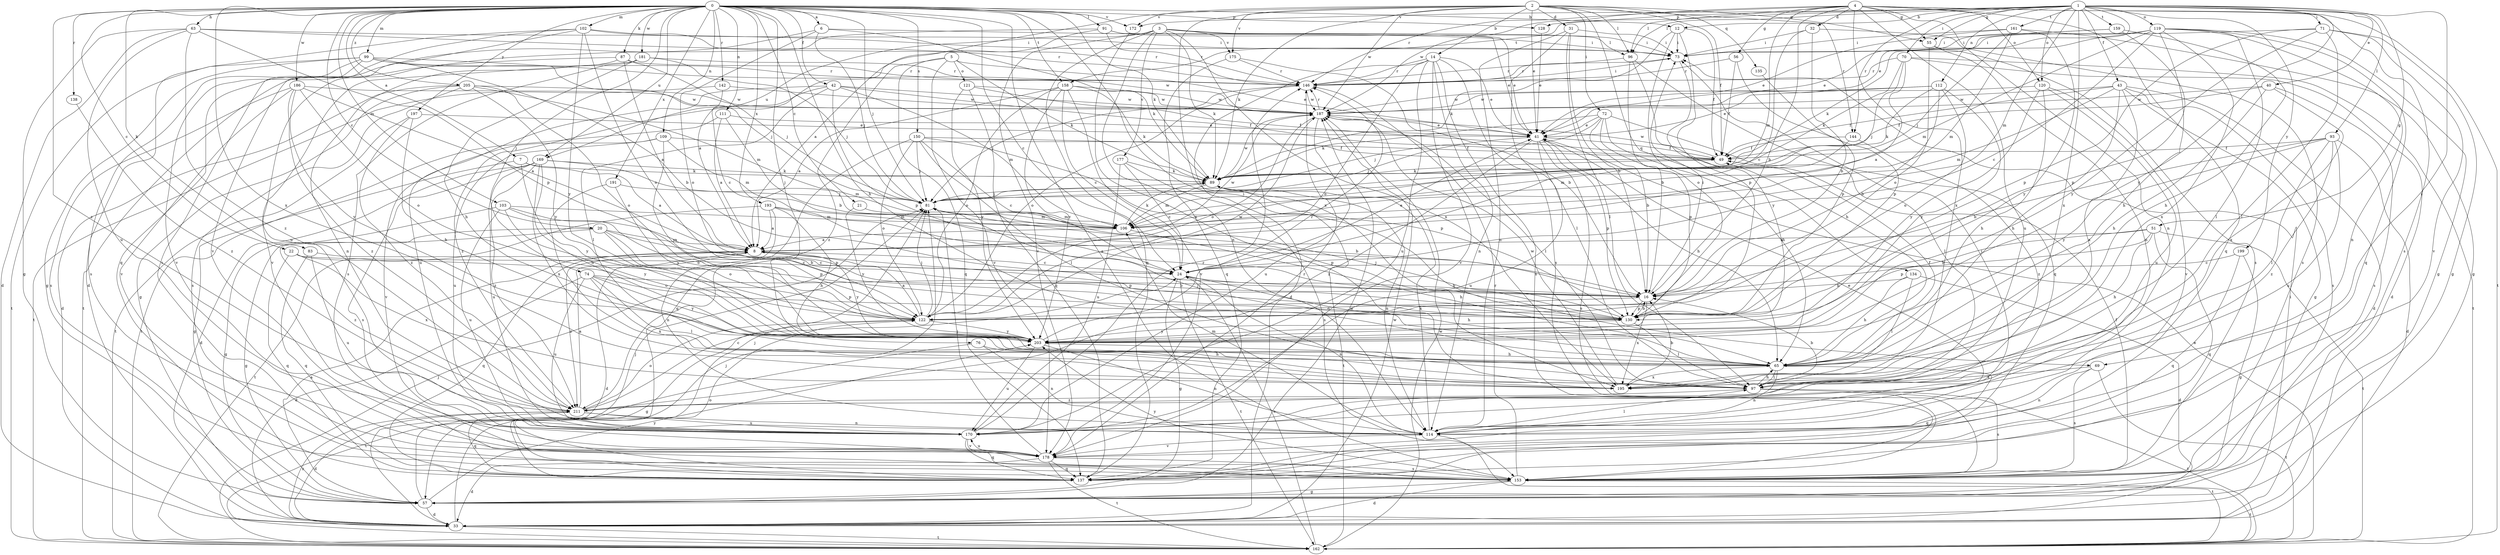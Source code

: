 strict digraph  {
0;
1;
2;
3;
4;
5;
6;
7;
8;
12;
14;
16;
20;
21;
22;
24;
31;
32;
33;
40;
41;
42;
43;
49;
51;
55;
56;
57;
63;
65;
69;
70;
71;
72;
73;
74;
76;
81;
83;
87;
89;
91;
93;
96;
97;
99;
102;
103;
106;
109;
111;
112;
114;
119;
120;
121;
122;
128;
130;
134;
135;
137;
138;
142;
144;
146;
150;
153;
158;
159;
161;
162;
169;
170;
172;
175;
177;
178;
181;
186;
187;
191;
193;
195;
197;
199;
203;
205;
211;
0 -> 6  [label=a];
0 -> 7  [label=a];
0 -> 12  [label=b];
0 -> 20  [label=c];
0 -> 21  [label=c];
0 -> 22  [label=c];
0 -> 24  [label=c];
0 -> 42  [label=f];
0 -> 63  [label=h];
0 -> 65  [label=h];
0 -> 69  [label=i];
0 -> 74  [label=j];
0 -> 76  [label=j];
0 -> 81  [label=j];
0 -> 83  [label=k];
0 -> 87  [label=k];
0 -> 89  [label=k];
0 -> 91  [label=l];
0 -> 99  [label=m];
0 -> 102  [label=m];
0 -> 103  [label=m];
0 -> 109  [label=n];
0 -> 111  [label=n];
0 -> 128  [label=p];
0 -> 138  [label=r];
0 -> 142  [label=r];
0 -> 150  [label=s];
0 -> 153  [label=s];
0 -> 158  [label=t];
0 -> 169  [label=u];
0 -> 172  [label=v];
0 -> 181  [label=w];
0 -> 186  [label=w];
0 -> 191  [label=x];
0 -> 193  [label=x];
0 -> 195  [label=x];
0 -> 197  [label=y];
0 -> 205  [label=z];
0 -> 211  [label=z];
1 -> 12  [label=b];
1 -> 40  [label=e];
1 -> 41  [label=e];
1 -> 43  [label=f];
1 -> 51  [label=g];
1 -> 55  [label=g];
1 -> 69  [label=i];
1 -> 70  [label=i];
1 -> 71  [label=i];
1 -> 93  [label=l];
1 -> 96  [label=l];
1 -> 106  [label=m];
1 -> 112  [label=n];
1 -> 119  [label=o];
1 -> 120  [label=o];
1 -> 128  [label=p];
1 -> 144  [label=r];
1 -> 158  [label=t];
1 -> 159  [label=t];
1 -> 161  [label=t];
1 -> 172  [label=v];
1 -> 195  [label=x];
1 -> 199  [label=y];
1 -> 203  [label=y];
2 -> 8  [label=a];
2 -> 14  [label=b];
2 -> 31  [label=d];
2 -> 41  [label=e];
2 -> 49  [label=f];
2 -> 55  [label=g];
2 -> 72  [label=i];
2 -> 89  [label=k];
2 -> 96  [label=l];
2 -> 134  [label=q];
2 -> 135  [label=q];
2 -> 144  [label=r];
2 -> 172  [label=v];
2 -> 175  [label=v];
2 -> 187  [label=w];
2 -> 195  [label=x];
3 -> 41  [label=e];
3 -> 89  [label=k];
3 -> 96  [label=l];
3 -> 114  [label=n];
3 -> 137  [label=q];
3 -> 169  [label=u];
3 -> 175  [label=v];
3 -> 177  [label=v];
3 -> 178  [label=v];
3 -> 195  [label=x];
4 -> 16  [label=b];
4 -> 32  [label=d];
4 -> 55  [label=g];
4 -> 56  [label=g];
4 -> 96  [label=l];
4 -> 106  [label=m];
4 -> 114  [label=n];
4 -> 120  [label=o];
4 -> 137  [label=q];
4 -> 146  [label=r];
4 -> 153  [label=s];
4 -> 162  [label=t];
4 -> 170  [label=u];
4 -> 187  [label=w];
4 -> 195  [label=x];
5 -> 41  [label=e];
5 -> 89  [label=k];
5 -> 121  [label=o];
5 -> 137  [label=q];
5 -> 178  [label=v];
5 -> 211  [label=z];
6 -> 73  [label=i];
6 -> 81  [label=j];
6 -> 89  [label=k];
6 -> 122  [label=o];
6 -> 137  [label=q];
7 -> 8  [label=a];
7 -> 57  [label=g];
7 -> 89  [label=k];
7 -> 203  [label=y];
8 -> 24  [label=c];
8 -> 33  [label=d];
8 -> 130  [label=p];
8 -> 137  [label=q];
8 -> 187  [label=w];
8 -> 203  [label=y];
8 -> 211  [label=z];
12 -> 49  [label=f];
12 -> 73  [label=i];
12 -> 89  [label=k];
12 -> 122  [label=o];
12 -> 130  [label=p];
14 -> 33  [label=d];
14 -> 41  [label=e];
14 -> 97  [label=l];
14 -> 114  [label=n];
14 -> 122  [label=o];
14 -> 146  [label=r];
14 -> 153  [label=s];
14 -> 170  [label=u];
14 -> 178  [label=v];
16 -> 73  [label=i];
16 -> 122  [label=o];
16 -> 130  [label=p];
16 -> 195  [label=x];
20 -> 8  [label=a];
20 -> 16  [label=b];
20 -> 57  [label=g];
20 -> 122  [label=o];
20 -> 130  [label=p];
20 -> 211  [label=z];
21 -> 106  [label=m];
21 -> 203  [label=y];
22 -> 24  [label=c];
22 -> 122  [label=o];
22 -> 137  [label=q];
22 -> 195  [label=x];
24 -> 16  [label=b];
24 -> 41  [label=e];
24 -> 57  [label=g];
24 -> 65  [label=h];
24 -> 114  [label=n];
24 -> 162  [label=t];
31 -> 16  [label=b];
31 -> 73  [label=i];
31 -> 97  [label=l];
31 -> 114  [label=n];
31 -> 153  [label=s];
32 -> 16  [label=b];
32 -> 24  [label=c];
32 -> 73  [label=i];
32 -> 153  [label=s];
33 -> 73  [label=i];
33 -> 81  [label=j];
33 -> 162  [label=t];
33 -> 187  [label=w];
33 -> 211  [label=z];
40 -> 49  [label=f];
40 -> 65  [label=h];
40 -> 153  [label=s];
40 -> 187  [label=w];
40 -> 195  [label=x];
41 -> 49  [label=f];
41 -> 65  [label=h];
41 -> 81  [label=j];
41 -> 130  [label=p];
41 -> 153  [label=s];
41 -> 170  [label=u];
41 -> 211  [label=z];
42 -> 49  [label=f];
42 -> 97  [label=l];
42 -> 106  [label=m];
42 -> 130  [label=p];
42 -> 170  [label=u];
42 -> 187  [label=w];
42 -> 211  [label=z];
43 -> 33  [label=d];
43 -> 49  [label=f];
43 -> 57  [label=g];
43 -> 65  [label=h];
43 -> 106  [label=m];
43 -> 153  [label=s];
43 -> 187  [label=w];
43 -> 195  [label=x];
49 -> 89  [label=k];
49 -> 187  [label=w];
51 -> 8  [label=a];
51 -> 16  [label=b];
51 -> 65  [label=h];
51 -> 130  [label=p];
51 -> 137  [label=q];
51 -> 162  [label=t];
55 -> 114  [label=n];
55 -> 122  [label=o];
55 -> 153  [label=s];
56 -> 49  [label=f];
56 -> 130  [label=p];
56 -> 146  [label=r];
57 -> 8  [label=a];
57 -> 33  [label=d];
57 -> 81  [label=j];
57 -> 187  [label=w];
57 -> 203  [label=y];
63 -> 33  [label=d];
63 -> 57  [label=g];
63 -> 73  [label=i];
63 -> 130  [label=p];
63 -> 146  [label=r];
63 -> 170  [label=u];
63 -> 211  [label=z];
65 -> 49  [label=f];
65 -> 81  [label=j];
65 -> 97  [label=l];
65 -> 114  [label=n];
65 -> 137  [label=q];
65 -> 195  [label=x];
69 -> 114  [label=n];
69 -> 153  [label=s];
69 -> 162  [label=t];
69 -> 195  [label=x];
70 -> 8  [label=a];
70 -> 33  [label=d];
70 -> 81  [label=j];
70 -> 89  [label=k];
70 -> 146  [label=r];
70 -> 162  [label=t];
71 -> 57  [label=g];
71 -> 73  [label=i];
71 -> 97  [label=l];
71 -> 130  [label=p];
71 -> 178  [label=v];
71 -> 203  [label=y];
72 -> 16  [label=b];
72 -> 41  [label=e];
72 -> 65  [label=h];
72 -> 81  [label=j];
72 -> 89  [label=k];
72 -> 97  [label=l];
72 -> 130  [label=p];
73 -> 146  [label=r];
73 -> 203  [label=y];
74 -> 16  [label=b];
74 -> 33  [label=d];
74 -> 97  [label=l];
74 -> 130  [label=p];
74 -> 170  [label=u];
74 -> 195  [label=x];
74 -> 203  [label=y];
76 -> 65  [label=h];
76 -> 114  [label=n];
76 -> 162  [label=t];
81 -> 106  [label=m];
81 -> 130  [label=p];
83 -> 24  [label=c];
83 -> 137  [label=q];
83 -> 170  [label=u];
87 -> 8  [label=a];
87 -> 81  [label=j];
87 -> 114  [label=n];
87 -> 146  [label=r];
87 -> 162  [label=t];
89 -> 81  [label=j];
89 -> 106  [label=m];
89 -> 114  [label=n];
89 -> 162  [label=t];
89 -> 187  [label=w];
91 -> 8  [label=a];
91 -> 41  [label=e];
91 -> 73  [label=i];
91 -> 146  [label=r];
91 -> 170  [label=u];
93 -> 16  [label=b];
93 -> 33  [label=d];
93 -> 49  [label=f];
93 -> 97  [label=l];
93 -> 170  [label=u];
93 -> 203  [label=y];
93 -> 211  [label=z];
96 -> 16  [label=b];
96 -> 65  [label=h];
96 -> 137  [label=q];
96 -> 146  [label=r];
97 -> 16  [label=b];
97 -> 65  [label=h];
97 -> 153  [label=s];
97 -> 162  [label=t];
97 -> 211  [label=z];
99 -> 16  [label=b];
99 -> 57  [label=g];
99 -> 81  [label=j];
99 -> 146  [label=r];
99 -> 153  [label=s];
99 -> 162  [label=t];
99 -> 178  [label=v];
99 -> 187  [label=w];
102 -> 33  [label=d];
102 -> 73  [label=i];
102 -> 122  [label=o];
102 -> 146  [label=r];
102 -> 153  [label=s];
102 -> 178  [label=v];
102 -> 203  [label=y];
103 -> 57  [label=g];
103 -> 106  [label=m];
103 -> 122  [label=o];
103 -> 130  [label=p];
103 -> 170  [label=u];
103 -> 203  [label=y];
106 -> 8  [label=a];
106 -> 65  [label=h];
106 -> 89  [label=k];
109 -> 49  [label=f];
109 -> 106  [label=m];
109 -> 170  [label=u];
109 -> 178  [label=v];
109 -> 203  [label=y];
111 -> 8  [label=a];
111 -> 16  [label=b];
111 -> 41  [label=e];
111 -> 162  [label=t];
112 -> 16  [label=b];
112 -> 41  [label=e];
112 -> 89  [label=k];
112 -> 122  [label=o];
112 -> 187  [label=w];
112 -> 203  [label=y];
114 -> 41  [label=e];
114 -> 73  [label=i];
114 -> 89  [label=k];
114 -> 97  [label=l];
114 -> 106  [label=m];
114 -> 162  [label=t];
114 -> 178  [label=v];
119 -> 24  [label=c];
119 -> 57  [label=g];
119 -> 65  [label=h];
119 -> 73  [label=i];
119 -> 89  [label=k];
119 -> 97  [label=l];
119 -> 106  [label=m];
119 -> 114  [label=n];
119 -> 137  [label=q];
119 -> 195  [label=x];
120 -> 65  [label=h];
120 -> 170  [label=u];
120 -> 178  [label=v];
120 -> 187  [label=w];
120 -> 203  [label=y];
121 -> 49  [label=f];
121 -> 137  [label=q];
121 -> 187  [label=w];
121 -> 203  [label=y];
122 -> 8  [label=a];
122 -> 57  [label=g];
122 -> 81  [label=j];
122 -> 187  [label=w];
122 -> 203  [label=y];
128 -> 41  [label=e];
130 -> 16  [label=b];
130 -> 81  [label=j];
130 -> 97  [label=l];
130 -> 203  [label=y];
134 -> 16  [label=b];
134 -> 33  [label=d];
134 -> 65  [label=h];
134 -> 97  [label=l];
135 -> 130  [label=p];
137 -> 81  [label=j];
137 -> 122  [label=o];
138 -> 211  [label=z];
142 -> 24  [label=c];
142 -> 162  [label=t];
142 -> 187  [label=w];
144 -> 49  [label=f];
144 -> 106  [label=m];
144 -> 211  [label=z];
146 -> 73  [label=i];
146 -> 81  [label=j];
146 -> 122  [label=o];
146 -> 187  [label=w];
150 -> 24  [label=c];
150 -> 49  [label=f];
150 -> 81  [label=j];
150 -> 97  [label=l];
150 -> 122  [label=o];
150 -> 130  [label=p];
150 -> 137  [label=q];
153 -> 33  [label=d];
153 -> 49  [label=f];
153 -> 57  [label=g];
153 -> 146  [label=r];
153 -> 162  [label=t];
153 -> 203  [label=y];
158 -> 8  [label=a];
158 -> 24  [label=c];
158 -> 89  [label=k];
158 -> 122  [label=o];
158 -> 178  [label=v];
158 -> 187  [label=w];
158 -> 203  [label=y];
159 -> 41  [label=e];
159 -> 65  [label=h];
159 -> 73  [label=i];
159 -> 130  [label=p];
161 -> 41  [label=e];
161 -> 57  [label=g];
161 -> 73  [label=i];
161 -> 81  [label=j];
161 -> 106  [label=m];
161 -> 203  [label=y];
162 -> 24  [label=c];
162 -> 41  [label=e];
162 -> 81  [label=j];
162 -> 187  [label=w];
169 -> 33  [label=d];
169 -> 65  [label=h];
169 -> 89  [label=k];
169 -> 106  [label=m];
169 -> 153  [label=s];
169 -> 170  [label=u];
169 -> 195  [label=x];
169 -> 211  [label=z];
170 -> 137  [label=q];
170 -> 146  [label=r];
170 -> 178  [label=v];
172 -> 195  [label=x];
175 -> 16  [label=b];
175 -> 137  [label=q];
175 -> 146  [label=r];
177 -> 24  [label=c];
177 -> 89  [label=k];
177 -> 153  [label=s];
177 -> 170  [label=u];
178 -> 33  [label=d];
178 -> 81  [label=j];
178 -> 137  [label=q];
178 -> 146  [label=r];
178 -> 153  [label=s];
178 -> 162  [label=t];
178 -> 170  [label=u];
181 -> 65  [label=h];
181 -> 81  [label=j];
181 -> 146  [label=r];
181 -> 153  [label=s];
181 -> 178  [label=v];
186 -> 8  [label=a];
186 -> 122  [label=o];
186 -> 153  [label=s];
186 -> 178  [label=v];
186 -> 187  [label=w];
186 -> 203  [label=y];
186 -> 211  [label=z];
187 -> 41  [label=e];
187 -> 97  [label=l];
187 -> 122  [label=o];
187 -> 146  [label=r];
187 -> 170  [label=u];
191 -> 81  [label=j];
191 -> 97  [label=l];
191 -> 203  [label=y];
193 -> 8  [label=a];
193 -> 16  [label=b];
193 -> 65  [label=h];
193 -> 106  [label=m];
193 -> 114  [label=n];
193 -> 162  [label=t];
195 -> 16  [label=b];
195 -> 187  [label=w];
197 -> 41  [label=e];
197 -> 65  [label=h];
197 -> 162  [label=t];
197 -> 211  [label=z];
199 -> 24  [label=c];
199 -> 57  [label=g];
199 -> 137  [label=q];
203 -> 65  [label=h];
203 -> 114  [label=n];
203 -> 146  [label=r];
203 -> 170  [label=u];
205 -> 33  [label=d];
205 -> 57  [label=g];
205 -> 106  [label=m];
205 -> 122  [label=o];
205 -> 153  [label=s];
205 -> 187  [label=w];
205 -> 203  [label=y];
211 -> 8  [label=a];
211 -> 24  [label=c];
211 -> 33  [label=d];
211 -> 114  [label=n];
211 -> 122  [label=o];
211 -> 137  [label=q];
211 -> 170  [label=u];
}
